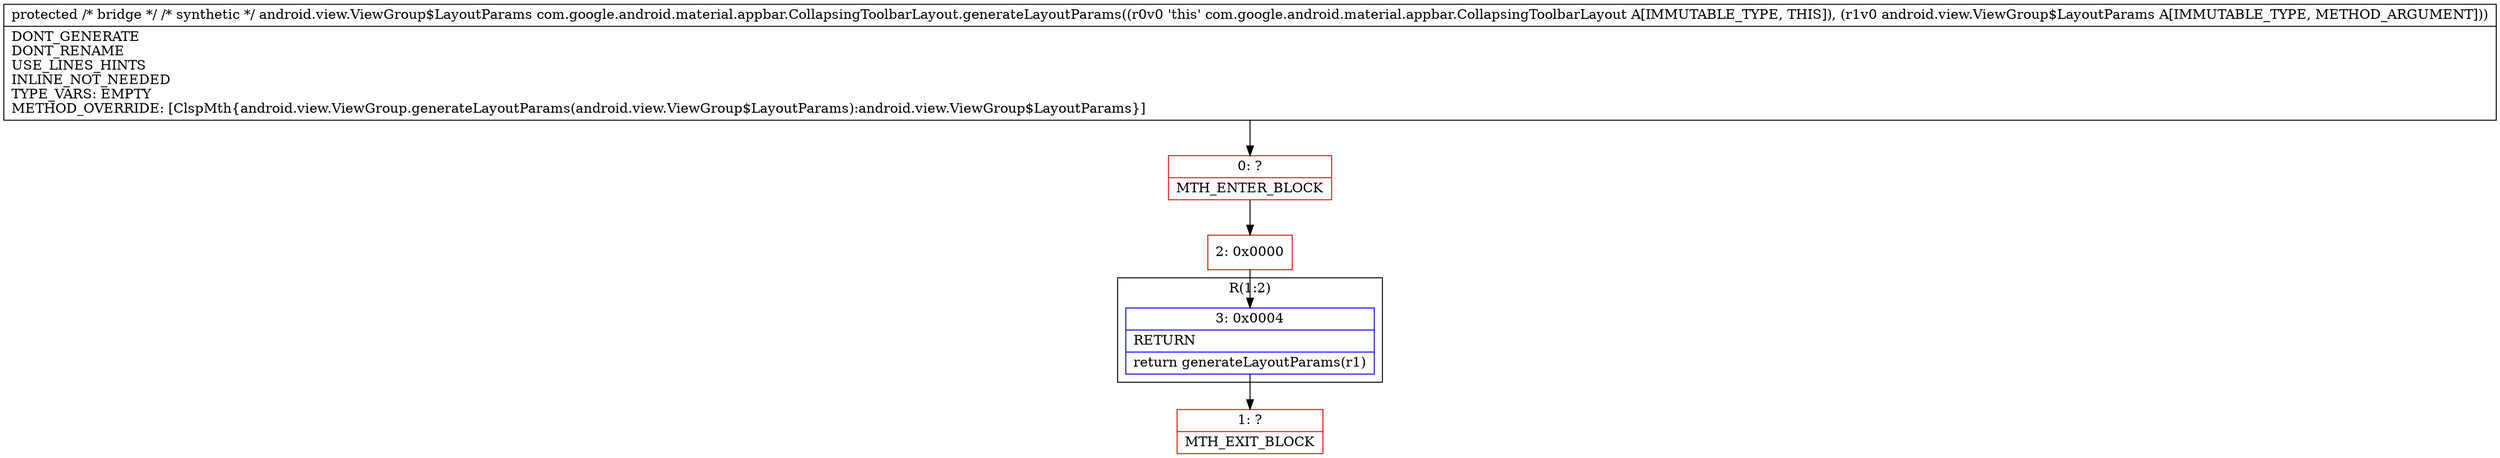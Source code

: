 digraph "CFG forcom.google.android.material.appbar.CollapsingToolbarLayout.generateLayoutParams(Landroid\/view\/ViewGroup$LayoutParams;)Landroid\/view\/ViewGroup$LayoutParams;" {
subgraph cluster_Region_238279058 {
label = "R(1:2)";
node [shape=record,color=blue];
Node_3 [shape=record,label="{3\:\ 0x0004|RETURN\l|return generateLayoutParams(r1)\l}"];
}
Node_0 [shape=record,color=red,label="{0\:\ ?|MTH_ENTER_BLOCK\l}"];
Node_2 [shape=record,color=red,label="{2\:\ 0x0000}"];
Node_1 [shape=record,color=red,label="{1\:\ ?|MTH_EXIT_BLOCK\l}"];
MethodNode[shape=record,label="{protected \/* bridge *\/ \/* synthetic *\/ android.view.ViewGroup$LayoutParams com.google.android.material.appbar.CollapsingToolbarLayout.generateLayoutParams((r0v0 'this' com.google.android.material.appbar.CollapsingToolbarLayout A[IMMUTABLE_TYPE, THIS]), (r1v0 android.view.ViewGroup$LayoutParams A[IMMUTABLE_TYPE, METHOD_ARGUMENT]))  | DONT_GENERATE\lDONT_RENAME\lUSE_LINES_HINTS\lINLINE_NOT_NEEDED\lTYPE_VARS: EMPTY\lMETHOD_OVERRIDE: [ClspMth\{android.view.ViewGroup.generateLayoutParams(android.view.ViewGroup$LayoutParams):android.view.ViewGroup$LayoutParams\}]\l}"];
MethodNode -> Node_0;Node_3 -> Node_1;
Node_0 -> Node_2;
Node_2 -> Node_3;
}

